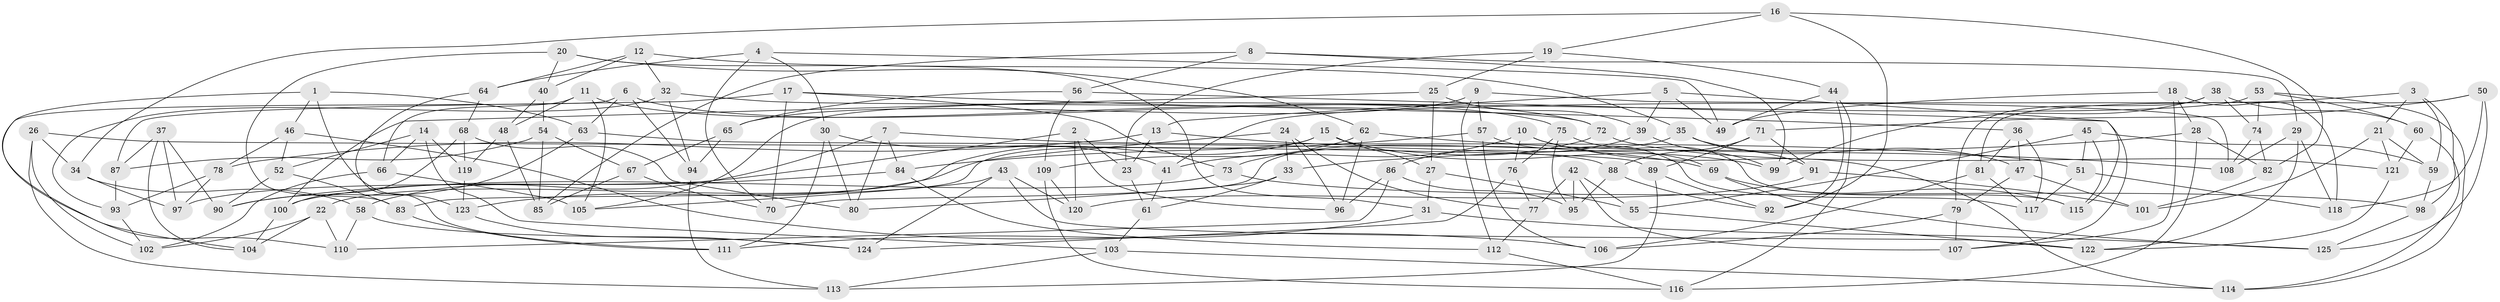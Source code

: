 // Generated by graph-tools (version 1.1) at 2025/03/03/09/25 03:03:06]
// undirected, 125 vertices, 250 edges
graph export_dot {
graph [start="1"]
  node [color=gray90,style=filled];
  1;
  2;
  3;
  4;
  5;
  6;
  7;
  8;
  9;
  10;
  11;
  12;
  13;
  14;
  15;
  16;
  17;
  18;
  19;
  20;
  21;
  22;
  23;
  24;
  25;
  26;
  27;
  28;
  29;
  30;
  31;
  32;
  33;
  34;
  35;
  36;
  37;
  38;
  39;
  40;
  41;
  42;
  43;
  44;
  45;
  46;
  47;
  48;
  49;
  50;
  51;
  52;
  53;
  54;
  55;
  56;
  57;
  58;
  59;
  60;
  61;
  62;
  63;
  64;
  65;
  66;
  67;
  68;
  69;
  70;
  71;
  72;
  73;
  74;
  75;
  76;
  77;
  78;
  79;
  80;
  81;
  82;
  83;
  84;
  85;
  86;
  87;
  88;
  89;
  90;
  91;
  92;
  93;
  94;
  95;
  96;
  97;
  98;
  99;
  100;
  101;
  102;
  103;
  104;
  105;
  106;
  107;
  108;
  109;
  110;
  111;
  112;
  113;
  114;
  115;
  116;
  117;
  118;
  119;
  120;
  121;
  122;
  123;
  124;
  125;
  1 -- 63;
  1 -- 46;
  1 -- 123;
  1 -- 110;
  2 -- 23;
  2 -- 120;
  2 -- 97;
  2 -- 96;
  3 -- 59;
  3 -- 21;
  3 -- 41;
  3 -- 98;
  4 -- 30;
  4 -- 70;
  4 -- 49;
  4 -- 64;
  5 -- 39;
  5 -- 115;
  5 -- 13;
  5 -- 49;
  6 -- 104;
  6 -- 94;
  6 -- 72;
  6 -- 63;
  7 -- 80;
  7 -- 51;
  7 -- 84;
  7 -- 58;
  8 -- 29;
  8 -- 99;
  8 -- 85;
  8 -- 56;
  9 -- 112;
  9 -- 57;
  9 -- 108;
  9 -- 65;
  10 -- 41;
  10 -- 114;
  10 -- 76;
  10 -- 69;
  11 -- 75;
  11 -- 66;
  11 -- 48;
  11 -- 105;
  12 -- 64;
  12 -- 35;
  12 -- 32;
  12 -- 40;
  13 -- 69;
  13 -- 78;
  13 -- 23;
  14 -- 103;
  14 -- 52;
  14 -- 66;
  14 -- 119;
  15 -- 27;
  15 -- 99;
  15 -- 83;
  15 -- 22;
  16 -- 19;
  16 -- 34;
  16 -- 92;
  16 -- 82;
  17 -- 70;
  17 -- 87;
  17 -- 36;
  17 -- 73;
  18 -- 118;
  18 -- 107;
  18 -- 28;
  18 -- 49;
  19 -- 25;
  19 -- 44;
  19 -- 23;
  20 -- 83;
  20 -- 31;
  20 -- 62;
  20 -- 40;
  21 -- 59;
  21 -- 121;
  21 -- 101;
  22 -- 110;
  22 -- 104;
  22 -- 102;
  23 -- 61;
  24 -- 33;
  24 -- 77;
  24 -- 123;
  24 -- 96;
  25 -- 27;
  25 -- 100;
  25 -- 39;
  26 -- 113;
  26 -- 89;
  26 -- 102;
  26 -- 34;
  27 -- 55;
  27 -- 31;
  28 -- 116;
  28 -- 82;
  28 -- 33;
  29 -- 118;
  29 -- 122;
  29 -- 108;
  30 -- 80;
  30 -- 41;
  30 -- 111;
  31 -- 111;
  31 -- 125;
  32 -- 93;
  32 -- 94;
  32 -- 72;
  33 -- 80;
  33 -- 61;
  34 -- 58;
  34 -- 97;
  35 -- 91;
  35 -- 70;
  35 -- 47;
  36 -- 117;
  36 -- 81;
  36 -- 47;
  37 -- 87;
  37 -- 104;
  37 -- 90;
  37 -- 97;
  38 -- 74;
  38 -- 79;
  38 -- 60;
  38 -- 99;
  39 -- 86;
  39 -- 99;
  40 -- 54;
  40 -- 48;
  41 -- 61;
  42 -- 77;
  42 -- 55;
  42 -- 95;
  42 -- 107;
  43 -- 105;
  43 -- 124;
  43 -- 122;
  43 -- 120;
  44 -- 49;
  44 -- 116;
  44 -- 92;
  45 -- 55;
  45 -- 59;
  45 -- 115;
  45 -- 51;
  46 -- 78;
  46 -- 52;
  46 -- 106;
  47 -- 101;
  47 -- 79;
  48 -- 85;
  48 -- 119;
  50 -- 118;
  50 -- 71;
  50 -- 125;
  50 -- 81;
  51 -- 117;
  51 -- 118;
  52 -- 83;
  52 -- 90;
  53 -- 60;
  53 -- 74;
  53 -- 105;
  53 -- 114;
  54 -- 67;
  54 -- 85;
  54 -- 87;
  55 -- 122;
  56 -- 107;
  56 -- 109;
  56 -- 65;
  57 -- 106;
  57 -- 117;
  57 -- 84;
  58 -- 110;
  58 -- 124;
  59 -- 98;
  60 -- 114;
  60 -- 121;
  61 -- 103;
  62 -- 108;
  62 -- 109;
  62 -- 96;
  63 -- 88;
  63 -- 90;
  64 -- 111;
  64 -- 68;
  65 -- 67;
  65 -- 94;
  66 -- 102;
  66 -- 105;
  67 -- 85;
  67 -- 70;
  68 -- 80;
  68 -- 119;
  68 -- 100;
  69 -- 115;
  69 -- 125;
  71 -- 91;
  71 -- 88;
  71 -- 89;
  72 -- 73;
  72 -- 121;
  73 -- 98;
  73 -- 100;
  74 -- 108;
  74 -- 82;
  75 -- 76;
  75 -- 95;
  75 -- 115;
  76 -- 124;
  76 -- 77;
  77 -- 112;
  78 -- 93;
  78 -- 97;
  79 -- 106;
  79 -- 107;
  81 -- 117;
  81 -- 106;
  82 -- 101;
  83 -- 111;
  84 -- 112;
  84 -- 90;
  86 -- 110;
  86 -- 95;
  86 -- 96;
  87 -- 93;
  88 -- 95;
  88 -- 92;
  89 -- 113;
  89 -- 92;
  91 -- 101;
  91 -- 120;
  93 -- 102;
  94 -- 113;
  98 -- 125;
  100 -- 104;
  103 -- 114;
  103 -- 113;
  109 -- 120;
  109 -- 116;
  112 -- 116;
  119 -- 123;
  121 -- 122;
  123 -- 124;
}
